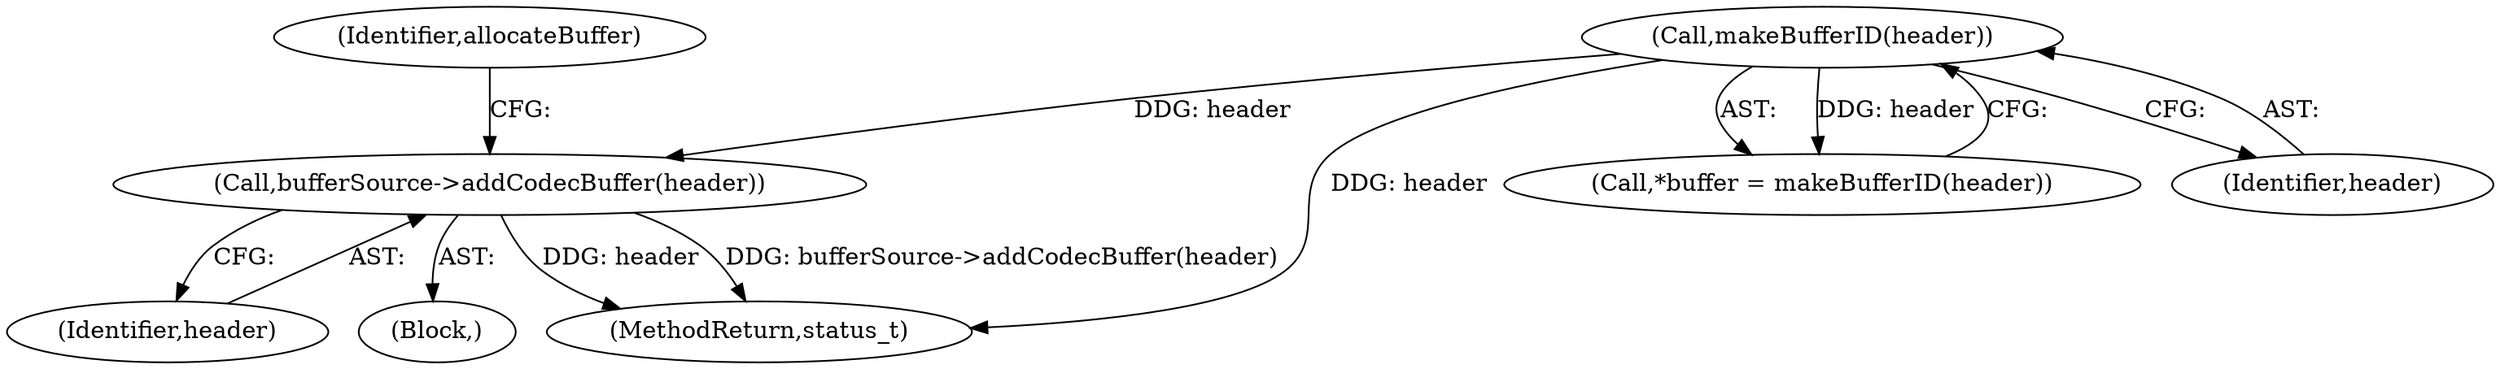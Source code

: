 digraph "0_Android_b351eabb428c7ca85a34513c64601f437923d576_2@pointer" {
"1000177" [label="(Call,bufferSource->addCodecBuffer(header))"];
"1000155" [label="(Call,makeBufferID(header))"];
"1000178" [label="(Identifier,header)"];
"1000176" [label="(Block,)"];
"1000155" [label="(Call,makeBufferID(header))"];
"1000191" [label="(MethodReturn,status_t)"];
"1000180" [label="(Identifier,allocateBuffer)"];
"1000152" [label="(Call,*buffer = makeBufferID(header))"];
"1000156" [label="(Identifier,header)"];
"1000177" [label="(Call,bufferSource->addCodecBuffer(header))"];
"1000177" -> "1000176"  [label="AST: "];
"1000177" -> "1000178"  [label="CFG: "];
"1000178" -> "1000177"  [label="AST: "];
"1000180" -> "1000177"  [label="CFG: "];
"1000177" -> "1000191"  [label="DDG: header"];
"1000177" -> "1000191"  [label="DDG: bufferSource->addCodecBuffer(header)"];
"1000155" -> "1000177"  [label="DDG: header"];
"1000155" -> "1000152"  [label="AST: "];
"1000155" -> "1000156"  [label="CFG: "];
"1000156" -> "1000155"  [label="AST: "];
"1000152" -> "1000155"  [label="CFG: "];
"1000155" -> "1000191"  [label="DDG: header"];
"1000155" -> "1000152"  [label="DDG: header"];
}
